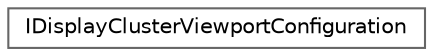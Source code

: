 digraph "Graphical Class Hierarchy"
{
 // INTERACTIVE_SVG=YES
 // LATEX_PDF_SIZE
  bgcolor="transparent";
  edge [fontname=Helvetica,fontsize=10,labelfontname=Helvetica,labelfontsize=10];
  node [fontname=Helvetica,fontsize=10,shape=box,height=0.2,width=0.4];
  rankdir="LR";
  Node0 [id="Node000000",label="IDisplayClusterViewportConfiguration",height=0.2,width=0.4,color="grey40", fillcolor="white", style="filled",URL="$d9/dcd/classIDisplayClusterViewportConfiguration.html",tooltip="Viewport manager configuration."];
}
